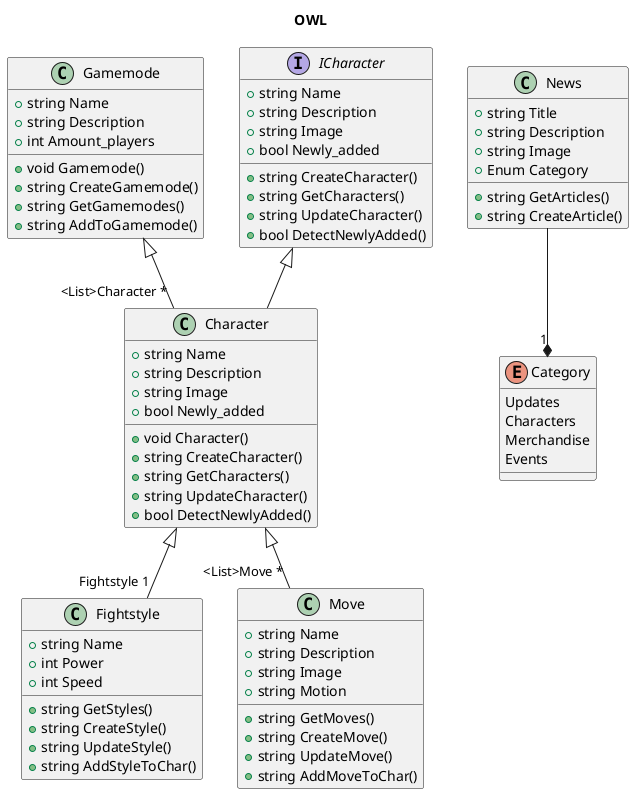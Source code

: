 @startuml OWL

title OWL

class Gamemode {
    + string Name
    + string Description
    + int Amount_players

    + void Gamemode()
    + string CreateGamemode()
    + string GetGamemodes()
    + string AddToGamemode()
}


class Character {
    + string Name
    + string Description
    + string Image
    + bool Newly_added

    + void Character()
    + string CreateCharacter()
    + string GetCharacters()
    + string UpdateCharacter()
    + bool DetectNewlyAdded()
}

Interface ICharacter {
    + string Name
    + string Description
    + string Image
    + bool Newly_added

    + string CreateCharacter()
    + string GetCharacters()
    + string UpdateCharacter()
    + bool DetectNewlyAdded()
}

class Fightstyle {
    + string Name
    + int Power
    + int Speed

    + string GetStyles()
    + string CreateStyle()
    + string UpdateStyle()
    + string AddStyleToChar()
}

class Move {
    + string Name
    + string Description
    + string Image
    + string Motion

    + string GetMoves()
    + string CreateMove()
    + string UpdateMove()
    + string AddMoveToChar()
}

class News {
    + string Title
    + string Description
    + string Image
    + Enum Category

    + string GetArticles()
    + string CreateArticle()
}

enum Category {
    Updates
    Characters
    Merchandise
    Events
}

Character <|-- "<List>Move *" Move
Character <|-- "Fightstyle 1" Fightstyle
News --* "1" Category
Gamemode <|-- "<List>Character *" Character
ICharacter <|--  Character

@enduml